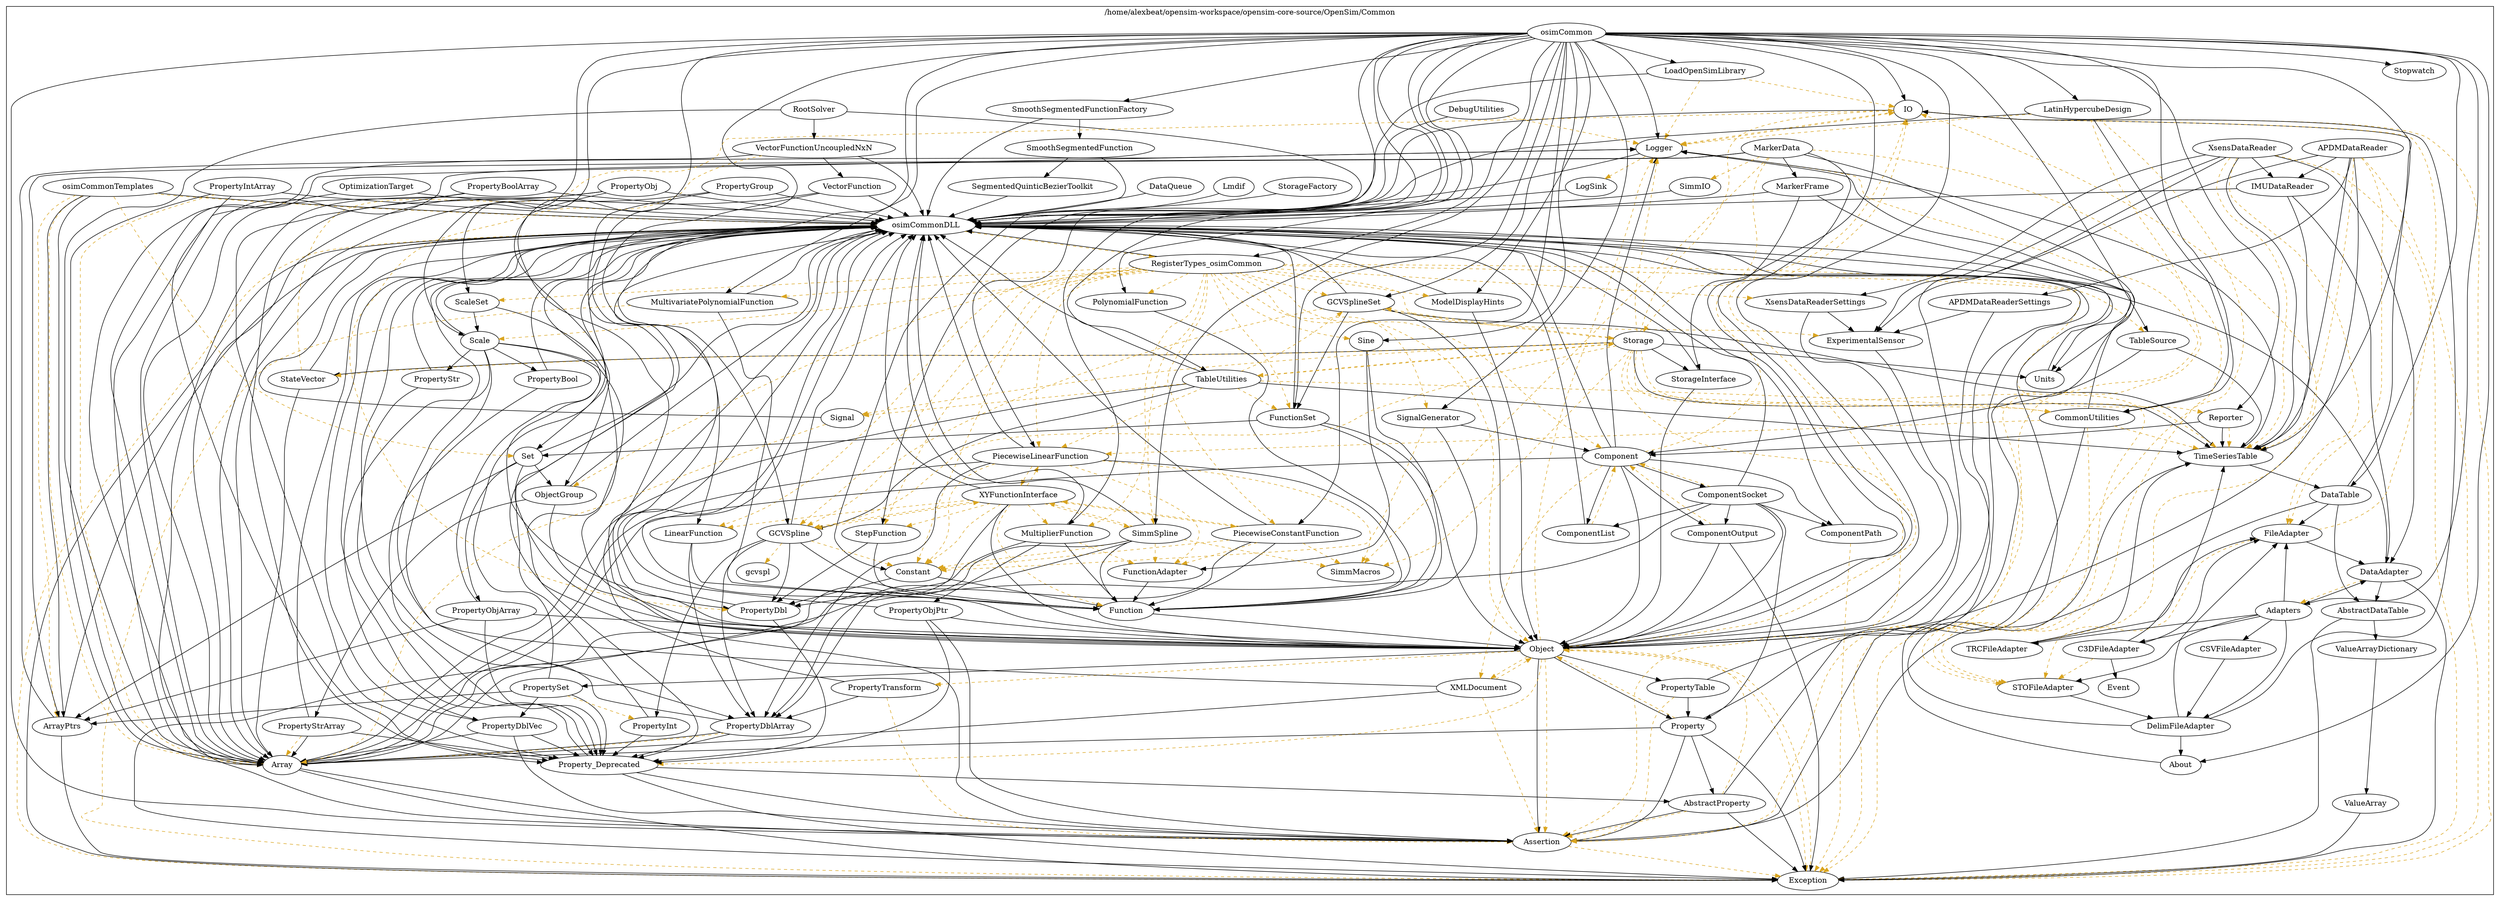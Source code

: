 digraph {
	LoadOpenSimLibrary -> IO [color=goldenrod style=dashed]
	LoadOpenSimLibrary -> Logger [color=goldenrod style=dashed]
	osimCommonDLL -> RegisterTypes_osimCommon [color=goldenrod style=dashed]
	Function -> Object [color=black style=solid]
	LoadOpenSimLibrary -> osimCommonDLL [color=black style=solid]
	GCVSplineSet -> osimCommonDLL [color=black style=solid]
	GCVSplineSet -> Object [color=black style=solid]
	GCVSplineSet -> FunctionSet [color=black style=solid]
	GCVSplineSet -> TimeSeriesTable [color=black style=solid]
	PiecewiseConstantFunction -> Constant [color=goldenrod style=dashed]
	PiecewiseConstantFunction -> FunctionAdapter [color=goldenrod style=dashed]
	PiecewiseConstantFunction -> SimmMacros [color=goldenrod style=dashed]
	PiecewiseConstantFunction -> XYFunctionInterface [color=goldenrod style=dashed]
	APDMDataReader -> Object [color=black style=solid]
	APDMDataReader -> ExperimentalSensor [color=black style=solid]
	APDMDataReader -> APDMDataReaderSettings [color=black style=solid]
	APDMDataReader -> TimeSeriesTable [color=black style=solid]
	APDMDataReader -> IMUDataReader [color=black style=solid]
	DataTable -> AbstractDataTable [color=black style=solid]
	DataTable -> Assertion [color=black style=solid]
	DataTable -> FileAdapter [color=black style=solid]
	DataTable -> IO [color=black style=solid]
	ModelDisplayHints -> osimCommonDLL [color=black style=solid]
	ModelDisplayHints -> Object [color=black style=solid]
	XsensDataReader -> Exception [color=goldenrod style=dashed]
	XsensDataReader -> FileAdapter [color=goldenrod style=dashed]
	XsensDataReader -> TimeSeriesTable [color=goldenrod style=dashed]
	IO -> Logger [color=goldenrod style=dashed]
	DataAdapter -> Adapters [color=goldenrod style=dashed]
	osimCommon -> About [color=black style=solid]
	osimCommon -> Adapters [color=black style=solid]
	osimCommon -> Assertion [color=black style=solid]
	osimCommon -> CommonUtilities [color=black style=solid]
	osimCommon -> Constant [color=black style=solid]
	osimCommon -> DataTable [color=black style=solid]
	osimCommon -> FunctionSet [color=black style=solid]
	osimCommon -> GCVSpline [color=black style=solid]
	osimCommon -> GCVSplineSet [color=black style=solid]
	osimCommon -> IO [color=black style=solid]
	osimCommon -> LatinHypercubeDesign [color=black style=solid]
	osimCommon -> LinearFunction [color=black style=solid]
	osimCommon -> LoadOpenSimLibrary [color=black style=solid]
	osimCommon -> Logger [color=black style=solid]
	osimCommon -> ModelDisplayHints [color=black style=solid]
	osimCommon -> MultiplierFunction [color=black style=solid]
	osimCommon -> MultivariatePolynomialFunction [color=black style=solid]
	osimCommon -> Object [color=black style=solid]
	osimCommon -> ObjectGroup [color=black style=solid]
	osimCommon -> PiecewiseConstantFunction [color=black style=solid]
	osimCommon -> PiecewiseLinearFunction [color=black style=solid]
	osimCommon -> PolynomialFunction [color=black style=solid]
	osimCommon -> RegisterTypes_osimCommon [color=black style=solid]
	osimCommon -> Reporter [color=black style=solid]
	osimCommon -> Scale [color=black style=solid]
	osimCommon -> ScaleSet [color=black style=solid]
	osimCommon -> SignalGenerator [color=black style=solid]
	osimCommon -> SimmSpline [color=black style=solid]
	osimCommon -> Sine [color=black style=solid]
	osimCommon -> SmoothSegmentedFunctionFactory [color=black style=solid]
	osimCommon -> StepFunction [color=black style=solid]
	osimCommon -> Stopwatch [color=black style=solid]
	osimCommon -> StorageInterface [color=black style=solid]
	osimCommon -> TableSource [color=black style=solid]
	osimCommon -> TableUtilities [color=black style=solid]
	osimCommon -> TimeSeriesTable [color=black style=solid]
	ComponentList -> osimCommonDLL [color=black style=solid]
	MultiplierFunction -> osimCommonDLL [color=black style=solid]
	MultiplierFunction -> PropertyObjPtr [color=black style=solid]
	MultiplierFunction -> PropertyDbl [color=black style=solid]
	MultiplierFunction -> Function [color=black style=solid]
	TableUtilities -> Array [color=black style=solid]
	TableUtilities -> GCVSpline [color=black style=solid]
	TableUtilities -> TimeSeriesTable [color=black style=solid]
	TableUtilities -> osimCommonDLL [color=black style=solid]
	PropertyIntArray -> osimCommonDLL [color=black style=solid]
	PropertyIntArray -> Property_Deprecated [color=black style=solid]
	PropertyIntArray -> Array [color=black style=solid]
	ComponentOutput -> Exception [color=black style=solid]
	ComponentOutput -> Object [color=black style=solid]
	GCVSpline -> osimCommonDLL [color=black style=solid]
	GCVSpline -> PropertyInt [color=black style=solid]
	GCVSpline -> PropertyDbl [color=black style=solid]
	GCVSpline -> PropertyDblArray [color=black style=solid]
	GCVSpline -> Function [color=black style=solid]
	CSVFileAdapter -> DelimFileAdapter [color=black style=solid]
	Reporter -> Component [color=black style=solid]
	Reporter -> TimeSeriesTable [color=black style=solid]
	ExperimentalSensor -> Object [color=black style=solid]
	Lmdif -> osimCommonDLL [color=black style=solid]
	ArrayPtrs -> osimCommonDLL [color=black style=solid]
	ArrayPtrs -> Exception [color=black style=solid]
	ArrayPtrs -> Logger [color=black style=solid]
	RootSolver -> osimCommonDLL [color=black style=solid]
	RootSolver -> Array [color=black style=solid]
	RootSolver -> VectorFunctionUncoupledNxN [color=black style=solid]
	LatinHypercubeDesign -> osimCommonDLL [color=black style=solid]
	LatinHypercubeDesign -> CommonUtilities [color=black style=solid]
	Reporter -> TimeSeriesTable [color=goldenrod style=dashed]
	STOFileAdapter -> DelimFileAdapter [color=black style=solid]
	Exception -> osimCommonDLL [color=goldenrod style=dashed]
	Exception -> IO [color=goldenrod style=dashed]
	Exception -> Object [color=goldenrod style=dashed]
	Adapters -> DataAdapter [color=black style=solid]
	Adapters -> FileAdapter [color=black style=solid]
	Adapters -> TRCFileAdapter [color=black style=solid]
	Adapters -> DelimFileAdapter [color=black style=solid]
	Adapters -> STOFileAdapter [color=black style=solid]
	Adapters -> CSVFileAdapter [color=black style=solid]
	Adapters -> C3DFileAdapter [color=black style=solid]
	MultivariatePolynomialFunction -> osimCommonDLL [color=black style=solid]
	MultivariatePolynomialFunction -> Function [color=black style=solid]
	VectorFunctionUncoupledNxN -> PropertyDbl [color=goldenrod style=dashed]
	Assertion -> Exception [color=goldenrod style=dashed]
	IO -> osimCommonDLL [color=black style=solid]
	DataQueue -> osimCommonDLL [color=black style=solid]
	Exception -> osimCommonDLL [color=black style=solid]
	DebugUtilities -> osimCommonDLL [color=black style=solid]
	TRCFileAdapter -> IO [color=goldenrod style=dashed]
	Storage -> StateVector [color=black style=solid]
	Storage -> Units [color=black style=solid]
	Storage -> StorageInterface [color=black style=solid]
	Storage -> TimeSeriesTable [color=black style=solid]
	PropertyInt -> osimCommonDLL [color=black style=solid]
	PropertyInt -> Property_Deprecated [color=black style=solid]
	Component -> ComponentList [color=black style=solid]
	Component -> ComponentPath [color=black style=solid]
	Component -> Logger [color=black style=solid]
	Component -> Array [color=black style=solid]
	Component -> ComponentOutput [color=black style=solid]
	Component -> ComponentSocket [color=black style=solid]
	Component -> Object [color=black style=solid]
	Component -> osimCommonDLL [color=black style=solid]
	LatinHypercubeDesign -> Assertion [color=goldenrod style=dashed]
	LatinHypercubeDesign -> Exception [color=goldenrod style=dashed]
	LatinHypercubeDesign -> Logger [color=goldenrod style=dashed]
	XYFunctionInterface -> osimCommonDLL [color=black style=solid]
	XYFunctionInterface -> Array [color=black style=solid]
	XYFunctionInterface -> Object [color=black style=solid]
	FileAdapter -> DataAdapter [color=black style=solid]
	Sine -> Function [color=black style=solid]
	Sine -> FunctionAdapter [color=black style=solid]
	TimeSeriesTable -> DataTable [color=black style=solid]
	TimeSeriesTable -> Logger [color=black style=solid]
	DelimFileAdapter -> About [color=black style=solid]
	DelimFileAdapter -> FileAdapter [color=black style=solid]
	DelimFileAdapter -> TimeSeriesTable [color=black style=solid]
	DelimFileAdapter -> IO [color=black style=solid]
	Assertion -> osimCommonDLL [color=black style=solid]
	PropertyGroup -> osimCommonDLL [color=black style=solid]
	PropertyGroup -> Property_Deprecated [color=black style=solid]
	PropertyGroup -> Array [color=black style=solid]
	PropertySet -> osimCommonDLL [color=black style=solid]
	PropertySet -> ArrayPtrs [color=black style=solid]
	PropertySet -> Property_Deprecated [color=black style=solid]
	PropertySet -> PropertyDblVec [color=black style=solid]
	PropertyTransform -> Assertion [color=goldenrod style=dashed]
	APDMDataReaderSettings -> Object [color=black style=solid]
	APDMDataReaderSettings -> ExperimentalSensor [color=black style=solid]
	Property -> AbstractProperty [color=black style=solid]
	Property -> Assertion [color=black style=solid]
	Property -> Exception [color=black style=solid]
	Property -> Logger [color=black style=solid]
	Property -> Array [color=black style=solid]
	ComponentPath -> Exception [color=goldenrod style=dashed]
	Set -> osimCommonDLL [color=black style=solid]
	Set -> Object [color=black style=solid]
	Set -> ArrayPtrs [color=black style=solid]
	Set -> ObjectGroup [color=black style=solid]
	Set -> PropertyObjArray [color=black style=solid]
	SignalGenerator -> Constant [color=goldenrod style=dashed]
	PropertyDblArray -> osimCommonDLL [color=black style=solid]
	PropertyDblArray -> Property_Deprecated [color=black style=solid]
	PropertyDblArray -> Array [color=black style=solid]
	Property_Deprecated -> Assertion [color=black style=solid]
	Property_Deprecated -> osimCommonDLL [color=black style=solid]
	Property_Deprecated -> AbstractProperty [color=black style=solid]
	Property_Deprecated -> Exception [color=black style=solid]
	MultiplierFunction -> FunctionAdapter [color=goldenrod style=dashed]
	PropertyObj -> Assertion [color=black style=solid]
	PropertyObj -> osimCommonDLL [color=black style=solid]
	PropertyObj -> Object [color=black style=solid]
	PropertyObj -> Property_Deprecated [color=black style=solid]
	XMLDocument -> Assertion [color=goldenrod style=dashed]
	XMLDocument -> Object [color=goldenrod style=dashed]
	PropertyObjArray -> osimCommonDLL [color=black style=solid]
	PropertyObjArray -> ArrayPtrs [color=black style=solid]
	PropertyObjArray -> Property_Deprecated [color=black style=solid]
	PropertyObjArray -> Object [color=black style=solid]
	Object -> Assertion [color=black style=solid]
	Object -> osimCommonDLL [color=black style=solid]
	Object -> PropertySet [color=black style=solid]
	Object -> PropertyTable [color=black style=solid]
	Object -> Property [color=black style=solid]
	ValueArrayDictionary -> ValueArray [color=black style=solid]
	PropertyDbl -> osimCommonDLL [color=black style=solid]
	PropertyDbl -> Property_Deprecated [color=black style=solid]
	PiecewiseConstantFunction -> osimCommonDLL [color=black style=solid]
	PiecewiseConstantFunction -> Function [color=black style=solid]
	PiecewiseConstantFunction -> PropertyDblArray [color=black style=solid]
	SmoothSegmentedFunction -> osimCommonDLL [color=black style=solid]
	SmoothSegmentedFunction -> SegmentedQuinticBezierToolkit [color=black style=solid]
	StateVector -> IO [color=goldenrod style=dashed]
	ComponentList -> Component [color=goldenrod style=dashed]
	SmoothSegmentedFunctionFactory -> osimCommonDLL [color=black style=solid]
	SmoothSegmentedFunctionFactory -> SmoothSegmentedFunction [color=black style=solid]
	XMLDocument -> osimCommonDLL [color=black style=solid]
	XMLDocument -> Array [color=black style=solid]
	RegisterTypes_osimCommon -> osimCommonDLL [color=black style=solid]
	StorageInterface -> osimCommonDLL [color=black style=solid]
	StorageInterface -> Object [color=black style=solid]
	osimCommonTemplates -> osimCommonDLL [color=goldenrod style=dashed]
	osimCommonTemplates -> Array [color=goldenrod style=dashed]
	osimCommonTemplates -> ArrayPtrs [color=goldenrod style=dashed]
	osimCommonTemplates -> Set [color=goldenrod style=dashed]
	LinearFunction -> Function [color=black style=solid]
	LinearFunction -> PropertyDblArray [color=black style=solid]
	ScaleSet -> Scale [color=black style=solid]
	ScaleSet -> Set [color=black style=solid]
	Scale -> osimCommonDLL [color=black style=solid]
	Scale -> Object [color=black style=solid]
	Scale -> PropertyStr [color=black style=solid]
	Scale -> PropertyDblArray [color=black style=solid]
	Scale -> PropertyDbl [color=black style=solid]
	Scale -> PropertyBool [color=black style=solid]
	Scale -> PropertyDblVec [color=black style=solid]
	PropertyIntArray -> Array [color=goldenrod style=dashed]
	PiecewiseLinearFunction -> osimCommonDLL [color=black style=solid]
	PiecewiseLinearFunction -> Array [color=black style=solid]
	PiecewiseLinearFunction -> PropertyDblArray [color=black style=solid]
	PiecewiseLinearFunction -> Function [color=black style=solid]
	RegisterTypes_osimCommon -> Object [color=goldenrod style=dashed]
	RegisterTypes_osimCommon -> Component [color=goldenrod style=dashed]
	RegisterTypes_osimCommon -> FunctionSet [color=goldenrod style=dashed]
	RegisterTypes_osimCommon -> GCVSplineSet [color=goldenrod style=dashed]
	RegisterTypes_osimCommon -> ScaleSet [color=goldenrod style=dashed]
	RegisterTypes_osimCommon -> GCVSpline [color=goldenrod style=dashed]
	RegisterTypes_osimCommon -> Scale [color=goldenrod style=dashed]
	RegisterTypes_osimCommon -> SimmSpline [color=goldenrod style=dashed]
	RegisterTypes_osimCommon -> Constant [color=goldenrod style=dashed]
	RegisterTypes_osimCommon -> Sine [color=goldenrod style=dashed]
	RegisterTypes_osimCommon -> StepFunction [color=goldenrod style=dashed]
	RegisterTypes_osimCommon -> LinearFunction [color=goldenrod style=dashed]
	RegisterTypes_osimCommon -> PiecewiseLinearFunction [color=goldenrod style=dashed]
	RegisterTypes_osimCommon -> PiecewiseConstantFunction [color=goldenrod style=dashed]
	RegisterTypes_osimCommon -> MultiplierFunction [color=goldenrod style=dashed]
	RegisterTypes_osimCommon -> PolynomialFunction [color=goldenrod style=dashed]
	RegisterTypes_osimCommon -> MultivariatePolynomialFunction [color=goldenrod style=dashed]
	RegisterTypes_osimCommon -> SignalGenerator [color=goldenrod style=dashed]
	RegisterTypes_osimCommon -> ObjectGroup [color=goldenrod style=dashed]
	RegisterTypes_osimCommon -> Reporter [color=goldenrod style=dashed]
	RegisterTypes_osimCommon -> TableSource [color=goldenrod style=dashed]
	RegisterTypes_osimCommon -> ModelDisplayHints [color=goldenrod style=dashed]
	RegisterTypes_osimCommon -> ExperimentalSensor [color=goldenrod style=dashed]
	RegisterTypes_osimCommon -> XsensDataReaderSettings [color=goldenrod style=dashed]
	AbstractProperty -> Assertion [color=black style=solid]
	AbstractProperty -> osimCommonDLL [color=black style=solid]
	AbstractProperty -> Exception [color=black style=solid]
	XsensDataReaderSettings -> Object [color=black style=solid]
	XsensDataReaderSettings -> ExperimentalSensor [color=black style=solid]
	FunctionAdapter -> Function [color=black style=solid]
	AbstractDataTable -> Exception [color=black style=solid]
	AbstractDataTable -> ValueArrayDictionary [color=black style=solid]
	LogSink -> osimCommonDLL [color=black style=solid]
	ComponentOutput -> Component [color=goldenrod style=dashed]
	PropertyTransform -> osimCommonDLL [color=black style=solid]
	PropertyTransform -> PropertyDblArray [color=black style=solid]
	PropertyStr -> osimCommonDLL [color=black style=solid]
	PropertyStr -> Property_Deprecated [color=black style=solid]
	PropertyDblArray -> Array [color=goldenrod style=dashed]
	VectorFunction -> osimCommonDLL [color=black style=solid]
	VectorFunction -> Object [color=black style=solid]
	VectorFunction -> Array [color=black style=solid]
	MarkerData -> SimmIO [color=goldenrod style=dashed]
	MarkerData -> SimmMacros [color=goldenrod style=dashed]
	MarkerData -> Storage [color=goldenrod style=dashed]
	MarkerData -> STOFileAdapter [color=goldenrod style=dashed]
	VectorFunctionUncoupledNxN -> osimCommonDLL [color=black style=solid]
	VectorFunctionUncoupledNxN -> VectorFunction [color=black style=solid]
	VectorFunctionUncoupledNxN -> Array [color=black style=solid]
	CommonUtilities -> osimCommonDLL [color=black style=solid]
	CommonUtilities -> Assertion [color=black style=solid]
	SimmIO -> osimCommonDLL [color=black style=solid]
	PropertyObjPtr -> Assertion [color=black style=solid]
	PropertyObjPtr -> osimCommonDLL [color=black style=solid]
	PropertyObjPtr -> Object [color=black style=solid]
	PropertyObjPtr -> Property_Deprecated [color=black style=solid]
	Array -> Assertion [color=black style=solid]
	Array -> Exception [color=black style=solid]
	Array -> osimCommonDLL [color=black style=solid]
	Array -> Logger [color=black style=solid]
	SegmentedQuinticBezierToolkit -> osimCommonDLL [color=black style=solid]
	PropertyDblVec -> Assertion [color=black style=solid]
	PropertyDblVec -> osimCommonDLL [color=black style=solid]
	PropertyDblVec -> Property_Deprecated [color=black style=solid]
	PropertyDblVec -> Array [color=black style=solid]
	TableUtilities -> CommonUtilities [color=goldenrod style=dashed]
	TableUtilities -> FunctionSet [color=goldenrod style=dashed]
	TableUtilities -> GCVSplineSet [color=goldenrod style=dashed]
	TableUtilities -> PiecewiseLinearFunction [color=goldenrod style=dashed]
	TableUtilities -> Signal [color=goldenrod style=dashed]
	TableUtilities -> Storage [color=goldenrod style=dashed]
	TableSource -> TimeSeriesTable [color=black style=solid]
	TableSource -> Component [color=black style=solid]
	PropertyBool -> osimCommonDLL [color=black style=solid]
	PropertyBool -> Property_Deprecated [color=black style=solid]
	StateVector -> osimCommonDLL [color=black style=solid]
	StateVector -> Array [color=black style=solid]
	Property -> Object [color=goldenrod style=dashed]
	Units -> osimCommonDLL [color=black style=solid]
	TRCFileAdapter -> FileAdapter [color=black style=solid]
	TRCFileAdapter -> TimeSeriesTable [color=black style=solid]
	ComponentSocket -> osimCommonDLL [color=black style=solid]
	ComponentSocket -> ComponentPath [color=black style=solid]
	ComponentSocket -> ComponentOutput [color=black style=solid]
	ComponentSocket -> ComponentList [color=black style=solid]
	ComponentSocket -> Object [color=black style=solid]
	ComponentSocket -> Exception [color=black style=solid]
	ComponentSocket -> Property [color=black style=solid]
	Component -> IO [color=goldenrod style=dashed]
	Component -> XMLDocument [color=goldenrod style=dashed]
	PropertyBoolArray -> osimCommonDLL [color=black style=solid]
	PropertyBoolArray -> Property_Deprecated [color=black style=solid]
	PropertyBoolArray -> Array [color=black style=solid]
	IMUDataReader -> osimCommonDLL [color=black style=solid]
	IMUDataReader -> TimeSeriesTable [color=black style=solid]
	IMUDataReader -> DataAdapter [color=black style=solid]
	PropertySet -> PropertyInt [color=goldenrod style=dashed]
	OptimizationTarget -> osimCommonDLL [color=black style=solid]
	OptimizationTarget -> Array [color=black style=solid]
	DataAdapter -> osimCommonDLL [color=black style=solid]
	DataAdapter -> Exception [color=black style=solid]
	DataAdapter -> AbstractDataTable [color=black style=solid]
	Logger -> osimCommonDLL [color=black style=solid]
	StepFunction -> Function [color=black style=solid]
	StepFunction -> PropertyDbl [color=black style=solid]
	PiecewiseLinearFunction -> Constant [color=goldenrod style=dashed]
	PiecewiseLinearFunction -> FunctionAdapter [color=goldenrod style=dashed]
	PiecewiseLinearFunction -> SimmMacros [color=goldenrod style=dashed]
	PiecewiseLinearFunction -> XYFunctionInterface [color=goldenrod style=dashed]
	SimmSpline -> Constant [color=goldenrod style=dashed]
	SimmSpline -> SimmMacros [color=goldenrod style=dashed]
	SimmSpline -> XYFunctionInterface [color=goldenrod style=dashed]
	SimmSpline -> FunctionAdapter [color=goldenrod style=dashed]
	XsensDataReader -> Object [color=black style=solid]
	XsensDataReader -> ExperimentalSensor [color=black style=solid]
	XsensDataReader -> DataAdapter [color=black style=solid]
	XsensDataReader -> XsensDataReaderSettings [color=black style=solid]
	XsensDataReader -> TimeSeriesTable [color=black style=solid]
	XsensDataReader -> IMUDataReader [color=black style=solid]
	XYFunctionInterface -> Constant [color=goldenrod style=dashed]
	XYFunctionInterface -> Function [color=goldenrod style=dashed]
	XYFunctionInterface -> GCVSpline [color=goldenrod style=dashed]
	XYFunctionInterface -> LinearFunction [color=goldenrod style=dashed]
	XYFunctionInterface -> MultiplierFunction [color=goldenrod style=dashed]
	XYFunctionInterface -> PiecewiseConstantFunction [color=goldenrod style=dashed]
	XYFunctionInterface -> PiecewiseLinearFunction [color=goldenrod style=dashed]
	XYFunctionInterface -> SimmSpline [color=goldenrod style=dashed]
	XYFunctionInterface -> StepFunction [color=goldenrod style=dashed]
	StorageFactory -> osimCommonDLL [color=black style=solid]
	APDMDataReader -> Exception [color=goldenrod style=dashed]
	APDMDataReader -> FileAdapter [color=goldenrod style=dashed]
	APDMDataReader -> TimeSeriesTable [color=goldenrod style=dashed]
	Signal -> Array [color=goldenrod style=dashed]
	SimmSpline -> osimCommonDLL [color=black style=solid]
	SimmSpline -> Array [color=black style=solid]
	SimmSpline -> PropertyDblArray [color=black style=solid]
	SimmSpline -> Function [color=black style=solid]
	ObjectGroup -> osimCommonDLL [color=black style=solid]
	ObjectGroup -> PropertyStrArray [color=black style=solid]
	ObjectGroup -> Object [color=black style=solid]
	FunctionSet -> Function [color=black style=solid]
	FunctionSet -> osimCommonDLL [color=black style=solid]
	FunctionSet -> Object [color=black style=solid]
	FunctionSet -> Set [color=black style=solid]
	DebugUtilities -> Logger [color=goldenrod style=dashed]
	MultivariatePolynomialFunction -> Exception [color=goldenrod style=dashed]
	SignalGenerator -> Function [color=black style=solid]
	SignalGenerator -> Component [color=black style=solid]
	MarkerFrame -> osimCommonDLL [color=black style=solid]
	MarkerFrame -> Object [color=black style=solid]
	MarkerFrame -> Units [color=black style=solid]
	AbstractProperty -> Assertion [color=goldenrod style=dashed]
	AbstractProperty -> Object [color=goldenrod style=dashed]
	PolynomialFunction -> Function [color=black style=solid]
	MarkerData -> Array [color=black style=solid]
	MarkerData -> ArrayPtrs [color=black style=solid]
	MarkerData -> MarkerFrame [color=black style=solid]
	MarkerData -> Object [color=black style=solid]
	MarkerData -> Units [color=black style=solid]
	GCVSpline -> Constant [color=goldenrod style=dashed]
	GCVSpline -> gcvspl [color=goldenrod style=dashed]
	GCVSpline -> XYFunctionInterface [color=goldenrod style=dashed]
	Constant -> Function [color=black style=solid]
	Constant -> PropertyDbl [color=black style=solid]
	PropertyStrArray -> Array [color=goldenrod style=dashed]
	C3DFileAdapter -> FileAdapter [color=black style=solid]
	C3DFileAdapter -> TimeSeriesTable [color=black style=solid]
	C3DFileAdapter -> Event [color=black style=solid]
	Storage -> Assertion [color=goldenrod style=dashed]
	Storage -> CommonUtilities [color=goldenrod style=dashed]
	Storage -> GCVSpline [color=goldenrod style=dashed]
	Storage -> GCVSplineSet [color=goldenrod style=dashed]
	Storage -> IO [color=goldenrod style=dashed]
	Storage -> Logger [color=goldenrod style=dashed]
	Storage -> STOFileAdapter [color=goldenrod style=dashed]
	Storage -> Signal [color=goldenrod style=dashed]
	Storage -> SimmMacros [color=goldenrod style=dashed]
	Storage -> StateVector [color=goldenrod style=dashed]
	Storage -> TableUtilities [color=goldenrod style=dashed]
	Storage -> TimeSeriesTable [color=goldenrod style=dashed]
	Object -> Assertion [color=goldenrod style=dashed]
	Object -> Exception [color=goldenrod style=dashed]
	Object -> IO [color=goldenrod style=dashed]
	Object -> Logger [color=goldenrod style=dashed]
	Object -> PropertyTransform [color=goldenrod style=dashed]
	Object -> Property_Deprecated [color=goldenrod style=dashed]
	Object -> XMLDocument [color=goldenrod style=dashed]
	ValueArray -> Exception [color=black style=solid]
	GCVSplineSet -> GCVSpline [color=goldenrod style=dashed]
	GCVSplineSet -> Storage [color=goldenrod style=dashed]
	PropertyTable -> osimCommonDLL [color=black style=solid]
	PropertyTable -> Property [color=black style=solid]
	FileAdapter -> IO [color=goldenrod style=dashed]
	FileAdapter -> STOFileAdapter [color=goldenrod style=dashed]
	PropertyStrArray -> osimCommonDLL [color=black style=solid]
	PropertyStrArray -> Property_Deprecated [color=black style=solid]
	PropertyStrArray -> Array [color=black style=solid]
	PropertyTable -> Assertion [color=goldenrod style=dashed]
	ComponentPath -> osimCommonDLL [color=black style=solid]
	C3DFileAdapter -> STOFileAdapter [color=goldenrod style=dashed]
	ComponentSocket -> Component [color=goldenrod style=dashed]
	CommonUtilities -> PiecewiseLinearFunction [color=goldenrod style=dashed]
	CommonUtilities -> STOFileAdapter [color=goldenrod style=dashed]
	CommonUtilities -> TimeSeriesTable [color=goldenrod style=dashed]
	About -> osimCommonDLL [color=black style=solid]
	osimCommonTemplates -> osimCommonDLL [color=black style=solid]
	osimCommonTemplates -> Array [color=black style=solid]
	osimCommonTemplates -> ArrayPtrs [color=black style=solid]
	Signal -> osimCommonDLL [color=black style=solid]
	Logger -> Exception [color=goldenrod style=dashed]
	Logger -> IO [color=goldenrod style=dashed]
	Logger -> LogSink [color=goldenrod style=dashed]
	subgraph "cluster_/home/alexbeat/opensim-workspace/opensim-core-source/OpenSim/Common" {
		LoadOpenSimLibrary
		osimCommonDLL
		Function
		LoadOpenSimLibrary
		GCVSplineSet
		FunctionSet
		PiecewiseConstantFunction
		APDMDataReader
		DataTable
		ModelDisplayHints
		XsensDataReader
		IO
		DataAdapter
		osimCommon
		ComponentList
		MultiplierFunction
		TableUtilities
		PropertyIntArray
		ComponentOutput
		GCVSpline
		CSVFileAdapter
		Reporter
		ExperimentalSensor
		Lmdif
		ArrayPtrs
		RootSolver
		LatinHypercubeDesign
		Reporter
		STOFileAdapter
		Exception
		Adapters
		MultivariatePolynomialFunction
		Stopwatch
		VectorFunctionUncoupledNxN
		Assertion
		IO
		DataQueue
		Exception
		DebugUtilities
		ObjectGroup
		TRCFileAdapter
		Storage
		PropertyObj
		PropertyInt
		Component
		LatinHypercubeDesign
		XYFunctionInterface
		VectorFunction
		FileAdapter
		Sine
		TimeSeriesTable
		DelimFileAdapter
		Assertion
		PropertyGroup
		SegmentedQuinticBezierToolkit
		PropertySet
		PropertyDbl
		PropertyTransform
		APDMDataReaderSettings
		Property
		ComponentPath
		Set
		SignalGenerator
		AbstractDataTable
		PropertyStr
		PropertyDblArray
		Property_Deprecated
		MultiplierFunction
		PropertyObj
		gcvspl
		XMLDocument
		PropertyObjArray
		Object
		ValueArrayDictionary
		PropertyBool
		SmoothSegmentedFunction
		PropertyDbl
		PiecewiseConstantFunction
		SmoothSegmentedFunction
		StateVector
		ComponentList
		SmoothSegmentedFunctionFactory
		XMLDocument
		RegisterTypes_osimCommon
		StorageInterface
		osimCommonTemplates
		PropertyBoolArray
		FunctionAdapter
		LinearFunction
		ScaleSet
		LinearFunction
		ScaleSet
		Scale
		PropertyIntArray
		PiecewiseLinearFunction
		RegisterTypes_osimCommon
		AbstractProperty
		XsensDataReaderSettings
		Units
		FunctionAdapter
		AbstractDataTable
		RootSolver
		LogSink
		ComponentOutput
		PropertyTransform
		PropertyStr
		PropertyDblArray
		VectorFunction
		Property_Deprecated
		PropertyInt
		MarkerData
		VectorFunctionUncoupledNxN
		Scale
		CommonUtilities
		SimmIO
		PropertyObjPtr
		Array
		SegmentedQuinticBezierToolkit
		Lmdif
		PropertyDblVec
		TableUtilities
		TableSource
		PropertyBool
		StateVector
		Property
		Units
		TRCFileAdapter
		ComponentSocket
		Component
		PropertyBoolArray
		IMUDataReader
		Constant
		PropertySet
		About
		OptimizationTarget
		DataAdapter
		Logger
		StepFunction
		PiecewiseLinearFunction
		PropertyGroup
		StepFunction
		SimmSpline
		SimmMacros
		XsensDataReader
		XYFunctionInterface
		StorageFactory
		APDMDataReader
		Signal
		SimmSpline
		osimCommonDLL
		ObjectGroup
		STOFileAdapter
		FunctionSet
		DebugUtilities
		MultivariatePolynomialFunction
		SignalGenerator
		MarkerFrame
		AbstractProperty
		PolynomialFunction
		MarkerData
		GCVSpline
		Event
		Constant
		PropertyStrArray
		CSVFileAdapter
		C3DFileAdapter
		gcvspl
		Storage
		Object
		ValueArray
		GCVSplineSet
		SimmIO
		PropertyTable
		FileAdapter
		PropertyStrArray
		PropertyTable
		ComponentPath
		C3DFileAdapter
		ComponentSocket
		OptimizationTarget
		Function
		CommonUtilities
		About
		osimCommonTemplates
		Signal
		Logger
		IMUDataReader
		SmoothSegmentedFunctionFactory
		MarkerFrame
		label="/home/alexbeat/opensim-workspace/opensim-core-source/OpenSim/Common"
	}
}
